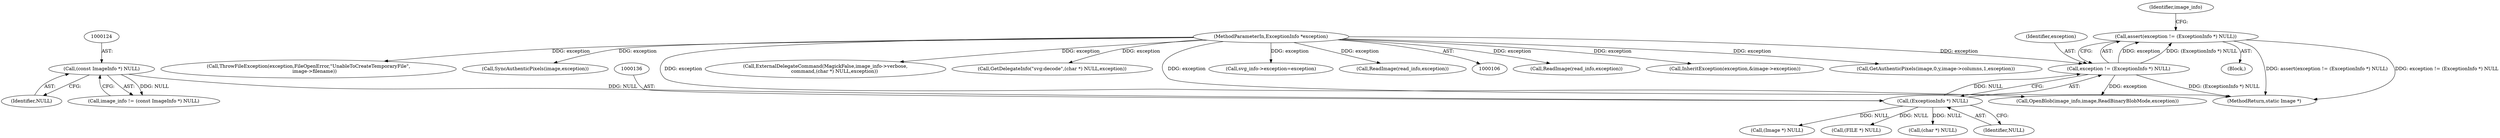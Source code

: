 digraph "0_ImageMagick_f6e9d0d9955e85bdd7540b251cd50d598dacc5e6_60@API" {
"1000132" [label="(Call,assert(exception != (ExceptionInfo *) NULL))"];
"1000133" [label="(Call,exception != (ExceptionInfo *) NULL)"];
"1000108" [label="(MethodParameterIn,ExceptionInfo *exception)"];
"1000135" [label="(Call,(ExceptionInfo *) NULL)"];
"1000123" [label="(Call,(const ImageInfo *) NULL)"];
"1000109" [label="(Block,)"];
"1000180" [label="(Call,(Image *) NULL)"];
"1000141" [label="(Identifier,image_info)"];
"1000406" [label="(Call,ReadImage(read_info,exception))"];
"1000577" [label="(Call,InheritException(exception,&image->exception))"];
"1000762" [label="(Call,GetAuthenticPixels(image,0,y,image->columns,1,exception))"];
"1000922" [label="(Call,(FILE *) NULL)"];
"1000959" [label="(Call,ThrowFileException(exception,FileOpenError,\"UnableToCreateTemporaryFile\",\n        image->filename))"];
"1000133" [label="(Call,exception != (ExceptionInfo *) NULL)"];
"1000121" [label="(Call,image_info != (const ImageInfo *) NULL)"];
"1000873" [label="(Call,SyncAuthenticPixels(image,exception))"];
"1000134" [label="(Identifier,exception)"];
"1000135" [label="(Call,(ExceptionInfo *) NULL)"];
"1000355" [label="(Call,ExternalDelegateCommand(MagickFalse,image_info->verbose,\n            command,(char *) NULL,exception))"];
"1000165" [label="(Call,OpenBlob(image_info,image,ReadBinaryBlobMode,exception))"];
"1000245" [label="(Call,(char *) NULL)"];
"1000243" [label="(Call,GetDelegateInfo(\"svg:decode\",(char *) NULL,exception))"];
"1000137" [label="(Identifier,NULL)"];
"1000125" [label="(Identifier,NULL)"];
"1001006" [label="(Call,svg_info->exception=exception)"];
"1001391" [label="(Call,ReadImage(read_info,exception))"];
"1000123" [label="(Call,(const ImageInfo *) NULL)"];
"1000108" [label="(MethodParameterIn,ExceptionInfo *exception)"];
"1001464" [label="(MethodReturn,static Image *)"];
"1000132" [label="(Call,assert(exception != (ExceptionInfo *) NULL))"];
"1000132" -> "1000109"  [label="AST: "];
"1000132" -> "1000133"  [label="CFG: "];
"1000133" -> "1000132"  [label="AST: "];
"1000141" -> "1000132"  [label="CFG: "];
"1000132" -> "1001464"  [label="DDG: assert(exception != (ExceptionInfo *) NULL)"];
"1000132" -> "1001464"  [label="DDG: exception != (ExceptionInfo *) NULL"];
"1000133" -> "1000132"  [label="DDG: exception"];
"1000133" -> "1000132"  [label="DDG: (ExceptionInfo *) NULL"];
"1000133" -> "1000135"  [label="CFG: "];
"1000134" -> "1000133"  [label="AST: "];
"1000135" -> "1000133"  [label="AST: "];
"1000133" -> "1001464"  [label="DDG: (ExceptionInfo *) NULL"];
"1000108" -> "1000133"  [label="DDG: exception"];
"1000135" -> "1000133"  [label="DDG: NULL"];
"1000133" -> "1000165"  [label="DDG: exception"];
"1000108" -> "1000106"  [label="AST: "];
"1000108" -> "1001464"  [label="DDG: exception"];
"1000108" -> "1000165"  [label="DDG: exception"];
"1000108" -> "1000243"  [label="DDG: exception"];
"1000108" -> "1000355"  [label="DDG: exception"];
"1000108" -> "1000406"  [label="DDG: exception"];
"1000108" -> "1000577"  [label="DDG: exception"];
"1000108" -> "1000762"  [label="DDG: exception"];
"1000108" -> "1000873"  [label="DDG: exception"];
"1000108" -> "1000959"  [label="DDG: exception"];
"1000108" -> "1001006"  [label="DDG: exception"];
"1000108" -> "1001391"  [label="DDG: exception"];
"1000135" -> "1000137"  [label="CFG: "];
"1000136" -> "1000135"  [label="AST: "];
"1000137" -> "1000135"  [label="AST: "];
"1000123" -> "1000135"  [label="DDG: NULL"];
"1000135" -> "1000180"  [label="DDG: NULL"];
"1000135" -> "1000245"  [label="DDG: NULL"];
"1000135" -> "1000922"  [label="DDG: NULL"];
"1000123" -> "1000121"  [label="AST: "];
"1000123" -> "1000125"  [label="CFG: "];
"1000124" -> "1000123"  [label="AST: "];
"1000125" -> "1000123"  [label="AST: "];
"1000121" -> "1000123"  [label="CFG: "];
"1000123" -> "1000121"  [label="DDG: NULL"];
}
